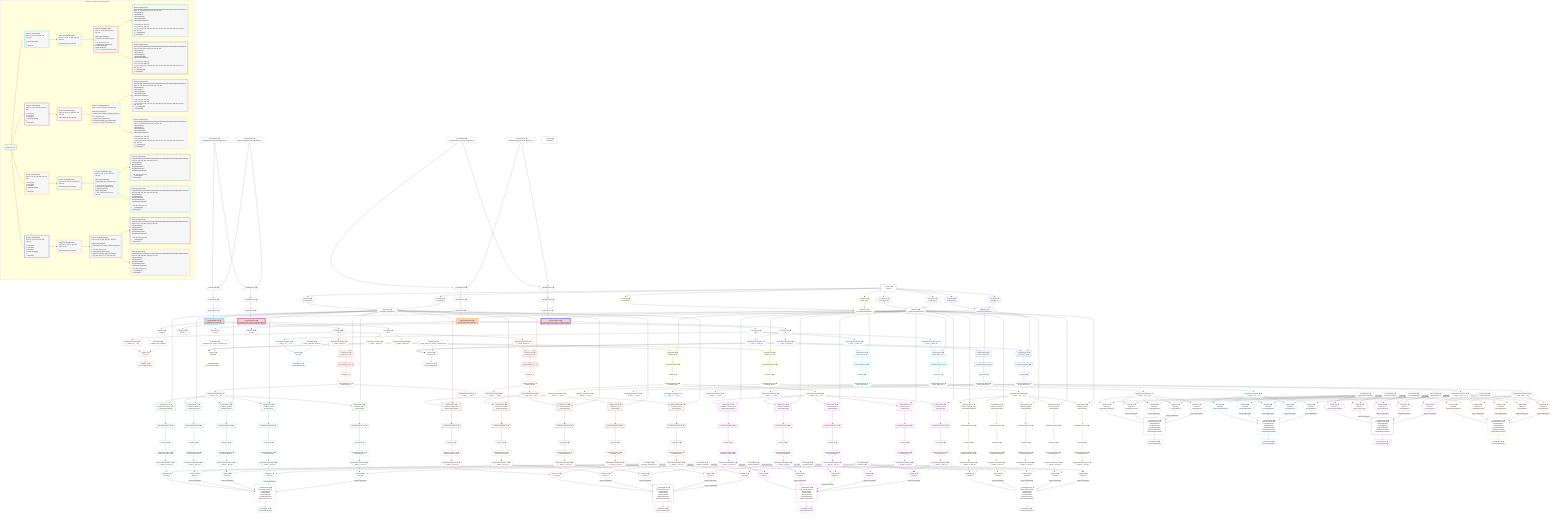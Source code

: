 %%{init: {'themeVariables': { 'fontSize': '12px'}}}%%
graph TD
    classDef path fill:#eee,stroke:#000,color:#000
    classDef plan fill:#fff,stroke-width:1px,color:#000
    classDef itemplan fill:#fff,stroke-width:2px,color:#000
    classDef unbatchedplan fill:#dff,stroke-width:1px,color:#000
    classDef sideeffectplan fill:#fcc,stroke-width:2px,color:#000
    classDef bucket fill:#f6f6f6,color:#000,stroke-width:2px,text-align:left

    subgraph "Buckets for mutations/v4/polymorphic.relay"
    Bucket0("Bucket 0 (root)"):::bucket
    Bucket1("Bucket 1 (mutationField)<br />Deps: 15, 16, 54, 328, 334, 339, 344, 349<br /><br />1: PgInsertSingle[11]<br />2: <br />ᐳ: Object[17]"):::bucket
    Bucket2("Bucket 2 (mutationField)<br />Deps: 28, 2, 82, 328, 334, 339, 344, 349<br /><br />1: Access[24]<br />2: Access[26]<br />3: Object[27]<br />4: PgInsertSingle[23]<br />5: <br />ᐳ: Object[29]"):::bucket
    Bucket3("Bucket 3 (mutationField)<br />Deps: 40, 2, 111, 432, 438, 442, 446, 450<br /><br />1: Access[36]<br />2: Access[38]<br />3: Object[39]<br />4: PgInsertSingle[35]<br />5: <br />ᐳ: Object[41]"):::bucket
    Bucket4("Bucket 4 (mutationField)<br />Deps: 52, 2, 139, 432, 438, 442, 446, 450<br /><br />1: Access[48]<br />2: Access[50]<br />3: Object[51]<br />4: PgInsertSingle[47]<br />5: <br />ᐳ: Object[53]"):::bucket
    Bucket5("Bucket 5 (nullableBoundary)<br />Deps: 17, 11, 54, 15, 328, 334, 339, 344, 349<br /><br />ROOT Object{1}ᐸ{result}ᐳ[17]"):::bucket
    Bucket6("Bucket 6 (nullableBoundary)<br />Deps: 29, 23, 82, 27, 328, 334, 339, 344, 349<br /><br />ROOT Object{2}ᐸ{result}ᐳ[29]"):::bucket
    Bucket7("Bucket 7 (nullableBoundary)<br />Deps: 41, 35, 111, 39, 432, 438, 442, 446, 450<br /><br />ROOT Object{3}ᐸ{result}ᐳ[41]"):::bucket
    Bucket8("Bucket 8 (nullableBoundary)<br />Deps: 53, 47, 139, 51, 432, 438, 442, 446, 450<br /><br />ROOT Object{4}ᐸ{result}ᐳ[53]"):::bucket
    Bucket9("Bucket 9 (nullableBoundary)<br />Deps: 11, 54, 15, 328, 334, 339, 344, 349<br /><br />ROOT PgInsertSingle{1}ᐸrelational_item_relations()ᐳ[11]<br />1: <br />ᐳ: 56, 55, 58, 59, 61, 73<br />2: PgSelect[62], PgSelect[74]<br />3: PgSelectRows[70], PgSelectRows[79]<br />ᐳ: 69, 72, 78, 81, 168, 208, 333, 359"):::bucket
    Bucket10("Bucket 10 (nullableBoundary)<br />Deps: 23, 82, 27, 328, 334, 339, 344, 349<br /><br />ROOT PgInsertSingle{2}ᐸrelational_item_relation_composite_pks()ᐳ[23]<br />1: <br />ᐳ: 84, 83, 86, 87, 88<br />2: PgSelect[91], PgSelect[103]<br />3: PgSelectRows[99], PgSelectRows[108]<br />ᐳ: 98, 101, 107, 110, 248, 288, 385, 411"):::bucket
    Bucket11("Bucket 11 (nullableBoundary)<br />Deps: 35, 111, 39, 432, 438, 442, 446, 450<br /><br />ROOT PgInsertSingle{3}ᐸsingle_table_item_relations()ᐳ[35]<br />1: <br />ᐳ: 113, 112, 115, 116, 118, 130<br />2: PgSelect[119], PgSelect[131]<br />3: PgSelectRows[127], PgSelectRows[136]<br />ᐳ: 126, 129, 135, 138, 433, 437, 455, 459"):::bucket
    Bucket12("Bucket 12 (nullableBoundary)<br />Deps: 47, 139, 51, 432, 438, 442, 446, 450<br /><br />ROOT PgInsertSingle{4}ᐸsingle_table_item_relation_composite_pks()ᐳ[47]<br />1: <br />ᐳ: 141, 140, 143, 144, 145<br />2: PgSelect[148], PgSelect[160]<br />3: PgSelectRows[156], PgSelectRows[165]<br />ᐳ: 155, 158, 164, 167, 477, 481, 499, 503"):::bucket
    Bucket13("Bucket 13 (polymorphic)<br />RelationalTopic,RelationalPost,RelationalDivider,RelationalChecklist,RelationalChecklistItem<br />Deps: 15, 168, 328, 334, 339, 344, 349, 72, 333<br />ᐳRelationalTopic<br />ᐳRelationalPost<br />ᐳRelationalDivider<br />ᐳRelationalChecklist<br />ᐳRelationalChecklistItem<br /><br />1: 169, 180, 187, 194, 201<br />2: 177, 184, 191, 198, 205<br />ᐳ: 176, 179, 183, 186, 190, 193, 197, 200, 204, 207, 329, 330, 335, 336, 340, 341, 345, 346, 350, 351<br />3: __DataOnly[332]<br />ᐳ: Lambda[331]"):::bucket
    Bucket14("Bucket 14 (polymorphic)<br />RelationalTopic,RelationalPost,RelationalDivider,RelationalChecklist,RelationalChecklistItem<br />Deps: 15, 208, 328, 334, 339, 344, 349, 81, 359<br />ᐳRelationalTopic<br />ᐳRelationalPost<br />ᐳRelationalDivider<br />ᐳRelationalChecklist<br />ᐳRelationalChecklistItem<br /><br />1: 209, 220, 227, 234, 241<br />2: 217, 224, 231, 238, 245<br />ᐳ: 216, 219, 223, 226, 230, 233, 237, 240, 244, 247, 355, 356, 361, 362, 366, 367, 371, 372, 376, 377<br />3: __DataOnly[358]<br />ᐳ: Lambda[357]"):::bucket
    Bucket15("Bucket 15 (polymorphic)<br />RelationalTopic,RelationalPost,RelationalDivider,RelationalChecklist,RelationalChecklistItem<br />Deps: 27, 248, 328, 334, 339, 344, 349, 101, 385<br />ᐳRelationalTopic<br />ᐳRelationalPost<br />ᐳRelationalDivider<br />ᐳRelationalChecklist<br />ᐳRelationalChecklistItem<br /><br />1: 249, 260, 267, 274, 281<br />2: 257, 264, 271, 278, 285<br />ᐳ: 256, 259, 263, 266, 270, 273, 277, 280, 284, 287, 381, 382, 387, 388, 392, 393, 397, 398, 402, 403<br />3: __DataOnly[384]<br />ᐳ: Lambda[383]"):::bucket
    Bucket16("Bucket 16 (polymorphic)<br />RelationalTopic,RelationalPost,RelationalDivider,RelationalChecklist,RelationalChecklistItem<br />Deps: 27, 288, 328, 334, 339, 344, 349, 110, 411<br />ᐳRelationalTopic<br />ᐳRelationalPost<br />ᐳRelationalDivider<br />ᐳRelationalChecklist<br />ᐳRelationalChecklistItem<br /><br />1: 289, 300, 307, 314, 321<br />2: 297, 304, 311, 318, 325<br />ᐳ: 296, 299, 303, 306, 310, 313, 317, 320, 324, 327, 407, 408, 413, 414, 418, 419, 423, 424, 428, 429<br />3: __DataOnly[410]<br />ᐳ: Lambda[409]"):::bucket
    Bucket17("Bucket 17 (polymorphic)<br />SingleTableTopic,SingleTablePost,SingleTableDivider,SingleTableChecklist,SingleTableChecklistItem<br />Deps: 432, 433, 438, 442, 446, 450, 129, 437<br />ᐳSingleTableTopic<br />ᐳSingleTablePost<br />ᐳSingleTableDivider<br />ᐳSingleTableChecklist<br />ᐳSingleTableChecklistItem<br /><br />1: 434, 439, 443, 447, 451<br />2: __DataOnly[436]<br />ᐳ: Lambda[435]"):::bucket
    Bucket18("Bucket 18 (polymorphic)<br />SingleTableTopic,SingleTablePost,SingleTableDivider,SingleTableChecklist,SingleTableChecklistItem<br />Deps: 432, 455, 438, 442, 446, 450, 138, 459<br />ᐳSingleTableTopic<br />ᐳSingleTablePost<br />ᐳSingleTableDivider<br />ᐳSingleTableChecklist<br />ᐳSingleTableChecklistItem<br /><br />1: 456, 461, 465, 469, 473<br />2: __DataOnly[458]<br />ᐳ: Lambda[457]"):::bucket
    Bucket19("Bucket 19 (polymorphic)<br />SingleTableTopic,SingleTablePost,SingleTableDivider,SingleTableChecklist,SingleTableChecklistItem<br />Deps: 432, 477, 438, 442, 446, 450, 158, 481<br />ᐳSingleTableTopic<br />ᐳSingleTablePost<br />ᐳSingleTableDivider<br />ᐳSingleTableChecklist<br />ᐳSingleTableChecklistItem<br /><br />1: 478, 483, 487, 491, 495<br />2: __DataOnly[480]<br />ᐳ: Lambda[479]"):::bucket
    Bucket20("Bucket 20 (polymorphic)<br />SingleTableTopic,SingleTablePost,SingleTableDivider,SingleTableChecklist,SingleTableChecklistItem<br />Deps: 432, 499, 438, 442, 446, 450, 167, 503<br />ᐳSingleTableTopic<br />ᐳSingleTablePost<br />ᐳSingleTableDivider<br />ᐳSingleTableChecklist<br />ᐳSingleTableChecklistItem<br /><br />1: 500, 505, 509, 513, 517<br />2: __DataOnly[502]<br />ᐳ: Lambda[501]"):::bucket
    end
    Bucket0 --> Bucket1 & Bucket2 & Bucket3 & Bucket4
    Bucket1 --> Bucket5
    Bucket2 --> Bucket6
    Bucket3 --> Bucket7
    Bucket4 --> Bucket8
    Bucket5 --> Bucket9
    Bucket6 --> Bucket10
    Bucket7 --> Bucket11
    Bucket8 --> Bucket12
    Bucket9 --> Bucket13 & Bucket14
    Bucket10 --> Bucket15 & Bucket16
    Bucket11 --> Bucket17 & Bucket18
    Bucket12 --> Bucket19 & Bucket20

    %% plan dependencies
    __InputObject8{{"__InputObject[8∈0] ➊"}}:::plan
    Constant520{{"Constant[520∈0] ➊<br />ᐸ'WyJyZWxhdGlvbmFsX3RvcGljcyIsMV0='ᐳ"}}:::plan
    Constant521{{"Constant[521∈0] ➊<br />ᐸ'WyJyZWxhdGlvbmFsX3RvcGljcyIsMl0='ᐳ"}}:::plan
    Constant520 & Constant521 --> __InputObject8
    __InputObject32{{"__InputObject[32∈0] ➊"}}:::plan
    Constant522{{"Constant[522∈0] ➊<br />ᐸ'WyJTaW5nbGVUYWJsZVRvcGljIiwxXQ=='ᐳ"}}:::plan
    Constant523{{"Constant[523∈0] ➊<br />ᐸ'WyJTaW5nbGVUYWJsZVRvcGljIiwyXQ=='ᐳ"}}:::plan
    Constant522 & Constant523 --> __InputObject32
    __InputObject6{{"__InputObject[6∈0] ➊"}}:::plan
    __InputObject8 --> __InputObject6
    Object15{{"Object[15∈0] ➊<br />ᐸ{pgSettings,withPgClient}ᐳ"}}:::plan
    Access12{{"Access[12∈0] ➊<br />ᐸ2.pgSettingsᐳ"}}:::plan
    Access14{{"Access[14∈0] ➊<br />ᐸ2.withPgClientᐳ"}}:::plan
    Access12 & Access14 --> Object15
    __InputObject18{{"__InputObject[18∈0] ➊"}}:::plan
    __InputObject20{{"__InputObject[20∈0] ➊"}}:::plan
    __InputObject20 --> __InputObject18
    Constant520 & Constant521 --> __InputObject20
    __InputObject30{{"__InputObject[30∈0] ➊"}}:::plan
    __InputObject32 --> __InputObject30
    __InputObject42{{"__InputObject[42∈0] ➊"}}:::plan
    __InputObject44{{"__InputObject[44∈0] ➊"}}:::plan
    __InputObject44 --> __InputObject42
    Constant522 & Constant523 --> __InputObject44
    __Value2["__Value[2∈0] ➊<br />ᐸcontextᐳ"]:::plan
    __Value2 --> Access12
    __Value2 --> Access14
    ApplyInput16{{"ApplyInput[16∈0] ➊"}}:::plan
    __InputObject6 --> ApplyInput16
    ApplyInput28{{"ApplyInput[28∈0] ➊"}}:::plan
    __InputObject18 --> ApplyInput28
    ApplyInput40{{"ApplyInput[40∈0] ➊"}}:::plan
    __InputObject30 --> ApplyInput40
    ApplyInput52{{"ApplyInput[52∈0] ➊"}}:::plan
    __InputObject42 --> ApplyInput52
    __Value4["__Value[4∈0] ➊<br />ᐸrootValueᐳ"]:::plan
    Constant54{{"Constant[54∈0] ➊<br />ᐸ'relational_item_relations'ᐳ"}}:::plan
    Constant82{{"Constant[82∈0] ➊<br />ᐸ'relational_item_relation_composite_pks'ᐳ"}}:::plan
    Constant111{{"Constant[111∈0] ➊<br />ᐸ'single_table_item_relations'ᐳ"}}:::plan
    Constant139{{"Constant[139∈0] ➊<br />ᐸ'single_table_item_relation_composite_pks'ᐳ"}}:::plan
    Constant328{{"Constant[328∈0] ➊<br />ᐸ'relational_topics'ᐳ"}}:::plan
    Constant334{{"Constant[334∈0] ➊<br />ᐸ'relational_posts'ᐳ"}}:::plan
    Constant339{{"Constant[339∈0] ➊<br />ᐸ'relational_dividers'ᐳ"}}:::plan
    Constant344{{"Constant[344∈0] ➊<br />ᐸ'relational_checklists'ᐳ"}}:::plan
    Constant349{{"Constant[349∈0] ➊<br />ᐸ'relational_checklist_items'ᐳ"}}:::plan
    Constant432{{"Constant[432∈0] ➊<br />ᐸ'SingleTableTopic'ᐳ"}}:::plan
    Constant438{{"Constant[438∈0] ➊<br />ᐸ'SingleTablePost'ᐳ"}}:::plan
    Constant442{{"Constant[442∈0] ➊<br />ᐸ'SingleTableDivider'ᐳ"}}:::plan
    Constant446{{"Constant[446∈0] ➊<br />ᐸ'SingleTableChecklist'ᐳ"}}:::plan
    Constant450{{"Constant[450∈0] ➊<br />ᐸ'SingleTableChecklistItem'ᐳ"}}:::plan
    PgInsertSingle11[["PgInsertSingle[11∈1] ➊<br />ᐸrelational_item_relations()ᐳ"]]:::sideeffectplan
    Object15 & ApplyInput16 --> PgInsertSingle11
    Object17{{"Object[17∈1] ➊<br />ᐸ{result}ᐳ"}}:::plan
    PgInsertSingle11 --> Object17
    List58{{"List[58∈9] ➊<br />ᐸ54,55ᐳ"}}:::plan
    PgClassExpression55{{"PgClassExpression[55∈9] ➊<br />ᐸ__relation...ons__.”id”ᐳ"}}:::plan
    Constant54 & PgClassExpression55 --> List58
    PgSelect62[["PgSelect[62∈9] ➊<br />ᐸrelational_itemsᐳ"]]:::plan
    PgClassExpression61{{"PgClassExpression[61∈9] ➊<br />ᐸ__relation...”child_id”ᐳ"}}:::plan
    Object15 & PgClassExpression61 --> PgSelect62
    PgSelect74[["PgSelect[74∈9] ➊<br />ᐸrelational_itemsᐳ"]]:::plan
    PgClassExpression73{{"PgClassExpression[73∈9] ➊<br />ᐸ__relation...parent_id”ᐳ"}}:::plan
    Object15 & PgClassExpression73 --> PgSelect74
    Access56{{"Access[56∈9] ➊<br />ᐸ11.tᐳ"}}:::plan
    Access56 --> PgClassExpression55
    PgInsertSingle11 --> Access56
    Lambda59{{"Lambda[59∈9] ➊<br />ᐸbase64JSONEncodeᐳ"}}:::plan
    List58 --> Lambda59
    Access56 --> PgClassExpression61
    First69{{"First[69∈9] ➊"}}:::plan
    PgSelectRows70[["PgSelectRows[70∈9] ➊"]]:::plan
    PgSelectRows70 --> First69
    PgSelect62 --> PgSelectRows70
    PgSelectSingle72{{"PgSelectSingle[72∈9] ➊<br />ᐸrelational_itemsᐳ"}}:::plan
    First69 --> PgSelectSingle72
    Access56 --> PgClassExpression73
    First78{{"First[78∈9] ➊"}}:::plan
    PgSelectRows79[["PgSelectRows[79∈9] ➊"]]:::plan
    PgSelectRows79 --> First78
    PgSelect74 --> PgSelectRows79
    PgSelectSingle81{{"PgSelectSingle[81∈9] ➊<br />ᐸrelational_itemsᐳ"}}:::plan
    First78 --> PgSelectSingle81
    PgClassExpression168{{"PgClassExpression[168∈9] ➊<br />ᐸ__relation...ems__.”id”ᐳ"}}:::plan
    PgSelectSingle72 --> PgClassExpression168
    PgClassExpression208{{"PgClassExpression[208∈9] ➊<br />ᐸ__relation...ems__.”id”ᐳ"}}:::plan
    PgSelectSingle81 --> PgClassExpression208
    PgClassExpression333{{"PgClassExpression[333∈9] ➊<br />ᐸ__relation...s__.”type”ᐳ"}}:::plan
    PgSelectSingle72 --> PgClassExpression333
    PgClassExpression359{{"PgClassExpression[359∈9] ➊<br />ᐸ__relation...s__.”type”ᐳ"}}:::plan
    PgSelectSingle81 --> PgClassExpression359
    __DataOnly332["__DataOnly[332∈13] ➊<br />ᐸ330,336,341,346,351ᐳ<br />ᐳRelationalTopic<br />ᐳRelationalPost<br />ᐳRelationalDivider<br />ᐳRelationalChecklist<br />ᐳRelationalChecklistItem"]:::plan
    List330{{"List[330∈13] ➊^<br />ᐸ328,329ᐳ"}}:::plan
    List336{{"List[336∈13] ➊^<br />ᐸ334,335ᐳ"}}:::plan
    List341{{"List[341∈13] ➊^<br />ᐸ339,340ᐳ"}}:::plan
    List346{{"List[346∈13] ➊^<br />ᐸ344,345ᐳ"}}:::plan
    List351{{"List[351∈13] ➊^<br />ᐸ349,350ᐳ"}}:::plan
    List330 -->|"trapError;trapInhibited"| __DataOnly332
    List336 -->|"trapError;trapInhibited"| __DataOnly332
    List341 -->|"trapError;trapInhibited"| __DataOnly332
    List346 -->|"trapError;trapInhibited"| __DataOnly332
    List351 --> __DataOnly332
    PgSelect169[["PgSelect[169∈13] ➊<br />ᐸrelational_topicsᐳ<br />ᐳRelationalTopic"]]:::plan
    Object15 & PgClassExpression168 --> PgSelect169
    PgSelect180[["PgSelect[180∈13] ➊<br />ᐸrelational_postsᐳ<br />ᐳRelationalPost"]]:::plan
    Object15 & PgClassExpression168 --> PgSelect180
    PgSelect187[["PgSelect[187∈13] ➊<br />ᐸrelational_dividersᐳ<br />ᐳRelationalDivider"]]:::plan
    Object15 & PgClassExpression168 --> PgSelect187
    PgSelect194[["PgSelect[194∈13] ➊<br />ᐸrelational_checklistsᐳ<br />ᐳRelationalChecklist"]]:::plan
    Object15 & PgClassExpression168 --> PgSelect194
    PgSelect201[["PgSelect[201∈13] ➊<br />ᐸrelational_checklist_itemsᐳ<br />ᐳRelationalChecklistItem"]]:::plan
    Object15 & PgClassExpression168 --> PgSelect201
    PgClassExpression329{{"PgClassExpression[329∈13] ➊^<br />ᐸ__relation...c_item_id”ᐳ"}}:::plan
    Constant328 & PgClassExpression329 --> List330
    PgClassExpression335{{"PgClassExpression[335∈13] ➊^<br />ᐸ__relation...t_item_id”ᐳ"}}:::plan
    Constant334 & PgClassExpression335 --> List336
    PgClassExpression340{{"PgClassExpression[340∈13] ➊^<br />ᐸ__relation...r_item_id”ᐳ"}}:::plan
    Constant339 & PgClassExpression340 --> List341
    PgClassExpression345{{"PgClassExpression[345∈13] ➊^<br />ᐸ__relation...t_item_id”ᐳ"}}:::plan
    Constant344 & PgClassExpression345 --> List346
    PgClassExpression350{{"PgClassExpression[350∈13] ➊^<br />ᐸ__relation...m_item_id”ᐳ"}}:::plan
    Constant349 & PgClassExpression350 --> List351
    First176{{"First[176∈13] ➊^"}}:::plan
    PgSelectRows177[["PgSelectRows[177∈13] ➊^"]]:::plan
    PgSelectRows177 --> First176
    PgSelect169 --> PgSelectRows177
    PgSelectSingle179{{"PgSelectSingle[179∈13] ➊^<br />ᐸrelational_topicsᐳ"}}:::plan
    First176 --> PgSelectSingle179
    First183{{"First[183∈13] ➊^"}}:::plan
    PgSelectRows184[["PgSelectRows[184∈13] ➊^"]]:::plan
    PgSelectRows184 --> First183
    PgSelect180 --> PgSelectRows184
    PgSelectSingle186{{"PgSelectSingle[186∈13] ➊^<br />ᐸrelational_postsᐳ"}}:::plan
    First183 --> PgSelectSingle186
    First190{{"First[190∈13] ➊^"}}:::plan
    PgSelectRows191[["PgSelectRows[191∈13] ➊^"]]:::plan
    PgSelectRows191 --> First190
    PgSelect187 --> PgSelectRows191
    PgSelectSingle193{{"PgSelectSingle[193∈13] ➊^<br />ᐸrelational_dividersᐳ"}}:::plan
    First190 --> PgSelectSingle193
    First197{{"First[197∈13] ➊^"}}:::plan
    PgSelectRows198[["PgSelectRows[198∈13] ➊^"]]:::plan
    PgSelectRows198 --> First197
    PgSelect194 --> PgSelectRows198
    PgSelectSingle200{{"PgSelectSingle[200∈13] ➊^<br />ᐸrelational_checklistsᐳ"}}:::plan
    First197 --> PgSelectSingle200
    First204{{"First[204∈13] ➊^"}}:::plan
    PgSelectRows205[["PgSelectRows[205∈13] ➊^"]]:::plan
    PgSelectRows205 --> First204
    PgSelect201 --> PgSelectRows205
    PgSelectSingle207{{"PgSelectSingle[207∈13] ➊^<br />ᐸrelational_checklist_itemsᐳ"}}:::plan
    First204 --> PgSelectSingle207
    PgSelectSingle179 --> PgClassExpression329
    Lambda331{{"Lambda[331∈13] ➊^<br />ᐸbase64JSONEncodeᐳ"}}:::plan
    __DataOnly332 --> Lambda331
    PgSelectSingle186 --> PgClassExpression335
    PgSelectSingle193 --> PgClassExpression340
    PgSelectSingle200 --> PgClassExpression345
    PgSelectSingle207 --> PgClassExpression350
    __DataOnly358["__DataOnly[358∈14] ➊<br />ᐸ356,362,367,372,377ᐳ<br />ᐳRelationalTopic<br />ᐳRelationalPost<br />ᐳRelationalDivider<br />ᐳRelationalChecklist<br />ᐳRelationalChecklistItem"]:::plan
    List356{{"List[356∈14] ➊^<br />ᐸ328,355ᐳ"}}:::plan
    List362{{"List[362∈14] ➊^<br />ᐸ334,361ᐳ"}}:::plan
    List367{{"List[367∈14] ➊^<br />ᐸ339,366ᐳ"}}:::plan
    List372{{"List[372∈14] ➊^<br />ᐸ344,371ᐳ"}}:::plan
    List377{{"List[377∈14] ➊^<br />ᐸ349,376ᐳ"}}:::plan
    List356 -->|"trapError;trapInhibited"| __DataOnly358
    List362 -->|"trapError;trapInhibited"| __DataOnly358
    List367 -->|"trapError;trapInhibited"| __DataOnly358
    List372 -->|"trapError;trapInhibited"| __DataOnly358
    List377 --> __DataOnly358
    PgSelect209[["PgSelect[209∈14] ➊<br />ᐸrelational_topicsᐳ<br />ᐳRelationalTopic"]]:::plan
    Object15 & PgClassExpression208 --> PgSelect209
    PgSelect220[["PgSelect[220∈14] ➊<br />ᐸrelational_postsᐳ<br />ᐳRelationalPost"]]:::plan
    Object15 & PgClassExpression208 --> PgSelect220
    PgSelect227[["PgSelect[227∈14] ➊<br />ᐸrelational_dividersᐳ<br />ᐳRelationalDivider"]]:::plan
    Object15 & PgClassExpression208 --> PgSelect227
    PgSelect234[["PgSelect[234∈14] ➊<br />ᐸrelational_checklistsᐳ<br />ᐳRelationalChecklist"]]:::plan
    Object15 & PgClassExpression208 --> PgSelect234
    PgSelect241[["PgSelect[241∈14] ➊<br />ᐸrelational_checklist_itemsᐳ<br />ᐳRelationalChecklistItem"]]:::plan
    Object15 & PgClassExpression208 --> PgSelect241
    PgClassExpression355{{"PgClassExpression[355∈14] ➊^<br />ᐸ__relation...c_item_id”ᐳ"}}:::plan
    Constant328 & PgClassExpression355 --> List356
    PgClassExpression361{{"PgClassExpression[361∈14] ➊^<br />ᐸ__relation...t_item_id”ᐳ"}}:::plan
    Constant334 & PgClassExpression361 --> List362
    PgClassExpression366{{"PgClassExpression[366∈14] ➊^<br />ᐸ__relation...r_item_id”ᐳ"}}:::plan
    Constant339 & PgClassExpression366 --> List367
    PgClassExpression371{{"PgClassExpression[371∈14] ➊^<br />ᐸ__relation...t_item_id”ᐳ"}}:::plan
    Constant344 & PgClassExpression371 --> List372
    PgClassExpression376{{"PgClassExpression[376∈14] ➊^<br />ᐸ__relation...m_item_id”ᐳ"}}:::plan
    Constant349 & PgClassExpression376 --> List377
    First216{{"First[216∈14] ➊^"}}:::plan
    PgSelectRows217[["PgSelectRows[217∈14] ➊^"]]:::plan
    PgSelectRows217 --> First216
    PgSelect209 --> PgSelectRows217
    PgSelectSingle219{{"PgSelectSingle[219∈14] ➊^<br />ᐸrelational_topicsᐳ"}}:::plan
    First216 --> PgSelectSingle219
    First223{{"First[223∈14] ➊^"}}:::plan
    PgSelectRows224[["PgSelectRows[224∈14] ➊^"]]:::plan
    PgSelectRows224 --> First223
    PgSelect220 --> PgSelectRows224
    PgSelectSingle226{{"PgSelectSingle[226∈14] ➊^<br />ᐸrelational_postsᐳ"}}:::plan
    First223 --> PgSelectSingle226
    First230{{"First[230∈14] ➊^"}}:::plan
    PgSelectRows231[["PgSelectRows[231∈14] ➊^"]]:::plan
    PgSelectRows231 --> First230
    PgSelect227 --> PgSelectRows231
    PgSelectSingle233{{"PgSelectSingle[233∈14] ➊^<br />ᐸrelational_dividersᐳ"}}:::plan
    First230 --> PgSelectSingle233
    First237{{"First[237∈14] ➊^"}}:::plan
    PgSelectRows238[["PgSelectRows[238∈14] ➊^"]]:::plan
    PgSelectRows238 --> First237
    PgSelect234 --> PgSelectRows238
    PgSelectSingle240{{"PgSelectSingle[240∈14] ➊^<br />ᐸrelational_checklistsᐳ"}}:::plan
    First237 --> PgSelectSingle240
    First244{{"First[244∈14] ➊^"}}:::plan
    PgSelectRows245[["PgSelectRows[245∈14] ➊^"]]:::plan
    PgSelectRows245 --> First244
    PgSelect241 --> PgSelectRows245
    PgSelectSingle247{{"PgSelectSingle[247∈14] ➊^<br />ᐸrelational_checklist_itemsᐳ"}}:::plan
    First244 --> PgSelectSingle247
    PgSelectSingle219 --> PgClassExpression355
    Lambda357{{"Lambda[357∈14] ➊^<br />ᐸbase64JSONEncodeᐳ"}}:::plan
    __DataOnly358 --> Lambda357
    PgSelectSingle226 --> PgClassExpression361
    PgSelectSingle233 --> PgClassExpression366
    PgSelectSingle240 --> PgClassExpression371
    PgSelectSingle247 --> PgClassExpression376
    PgInsertSingle23[["PgInsertSingle[23∈2] ➊<br />ᐸrelational_item_relation_composite_pks()ᐳ"]]:::sideeffectplan
    Object27{{"Object[27∈2] ➊<br />ᐸ{pgSettings,withPgClient}ᐳ"}}:::plan
    Object27 & ApplyInput28 --> PgInsertSingle23
    Access24{{"Access[24∈2] ➊<br />ᐸ2.pgSettingsᐳ"}}:::plan
    Access26{{"Access[26∈2] ➊<br />ᐸ2.withPgClientᐳ"}}:::plan
    Access24 & Access26 --> Object27
    __Value2 --> Access24
    __Value2 --> Access26
    Object29{{"Object[29∈2] ➊<br />ᐸ{result}ᐳ"}}:::plan
    PgInsertSingle23 --> Object29
    List87{{"List[87∈10] ➊<br />ᐸ82,83,86ᐳ"}}:::plan
    PgClassExpression83{{"PgClassExpression[83∈10] ➊<br />ᐸ__relation...parent_id”ᐳ"}}:::plan
    PgClassExpression86{{"PgClassExpression[86∈10] ➊<br />ᐸ__relation...”child_id”ᐳ"}}:::plan
    Constant82 & PgClassExpression83 & PgClassExpression86 --> List87
    PgSelect91[["PgSelect[91∈10] ➊<br />ᐸrelational_itemsᐳ"]]:::plan
    Object27 & PgClassExpression86 --> PgSelect91
    PgSelect103[["PgSelect[103∈10] ➊<br />ᐸrelational_itemsᐳ"]]:::plan
    Object27 & PgClassExpression83 --> PgSelect103
    Access84{{"Access[84∈10] ➊<br />ᐸ23.tᐳ"}}:::plan
    Access84 --> PgClassExpression83
    PgInsertSingle23 --> Access84
    Access84 --> PgClassExpression86
    Lambda88{{"Lambda[88∈10] ➊<br />ᐸbase64JSONEncodeᐳ"}}:::plan
    List87 --> Lambda88
    First98{{"First[98∈10] ➊"}}:::plan
    PgSelectRows99[["PgSelectRows[99∈10] ➊"]]:::plan
    PgSelectRows99 --> First98
    PgSelect91 --> PgSelectRows99
    PgSelectSingle101{{"PgSelectSingle[101∈10] ➊<br />ᐸrelational_itemsᐳ"}}:::plan
    First98 --> PgSelectSingle101
    First107{{"First[107∈10] ➊"}}:::plan
    PgSelectRows108[["PgSelectRows[108∈10] ➊"]]:::plan
    PgSelectRows108 --> First107
    PgSelect103 --> PgSelectRows108
    PgSelectSingle110{{"PgSelectSingle[110∈10] ➊<br />ᐸrelational_itemsᐳ"}}:::plan
    First107 --> PgSelectSingle110
    PgClassExpression248{{"PgClassExpression[248∈10] ➊<br />ᐸ__relation...ems__.”id”ᐳ"}}:::plan
    PgSelectSingle101 --> PgClassExpression248
    PgClassExpression288{{"PgClassExpression[288∈10] ➊<br />ᐸ__relation...ems__.”id”ᐳ"}}:::plan
    PgSelectSingle110 --> PgClassExpression288
    PgClassExpression385{{"PgClassExpression[385∈10] ➊<br />ᐸ__relation...s__.”type”ᐳ"}}:::plan
    PgSelectSingle101 --> PgClassExpression385
    PgClassExpression411{{"PgClassExpression[411∈10] ➊<br />ᐸ__relation...s__.”type”ᐳ"}}:::plan
    PgSelectSingle110 --> PgClassExpression411
    __DataOnly384["__DataOnly[384∈15] ➊<br />ᐸ382,388,393,398,403ᐳ<br />ᐳRelationalTopic<br />ᐳRelationalPost<br />ᐳRelationalDivider<br />ᐳRelationalChecklist<br />ᐳRelationalChecklistItem"]:::plan
    List382{{"List[382∈15] ➊^<br />ᐸ328,381ᐳ"}}:::plan
    List388{{"List[388∈15] ➊^<br />ᐸ334,387ᐳ"}}:::plan
    List393{{"List[393∈15] ➊^<br />ᐸ339,392ᐳ"}}:::plan
    List398{{"List[398∈15] ➊^<br />ᐸ344,397ᐳ"}}:::plan
    List403{{"List[403∈15] ➊^<br />ᐸ349,402ᐳ"}}:::plan
    List382 -->|"trapError;trapInhibited"| __DataOnly384
    List388 -->|"trapError;trapInhibited"| __DataOnly384
    List393 -->|"trapError;trapInhibited"| __DataOnly384
    List398 -->|"trapError;trapInhibited"| __DataOnly384
    List403 --> __DataOnly384
    PgSelect249[["PgSelect[249∈15] ➊<br />ᐸrelational_topicsᐳ<br />ᐳRelationalTopic"]]:::plan
    Object27 & PgClassExpression248 --> PgSelect249
    PgSelect260[["PgSelect[260∈15] ➊<br />ᐸrelational_postsᐳ<br />ᐳRelationalPost"]]:::plan
    Object27 & PgClassExpression248 --> PgSelect260
    PgSelect267[["PgSelect[267∈15] ➊<br />ᐸrelational_dividersᐳ<br />ᐳRelationalDivider"]]:::plan
    Object27 & PgClassExpression248 --> PgSelect267
    PgSelect274[["PgSelect[274∈15] ➊<br />ᐸrelational_checklistsᐳ<br />ᐳRelationalChecklist"]]:::plan
    Object27 & PgClassExpression248 --> PgSelect274
    PgSelect281[["PgSelect[281∈15] ➊<br />ᐸrelational_checklist_itemsᐳ<br />ᐳRelationalChecklistItem"]]:::plan
    Object27 & PgClassExpression248 --> PgSelect281
    PgClassExpression381{{"PgClassExpression[381∈15] ➊^<br />ᐸ__relation...c_item_id”ᐳ"}}:::plan
    Constant328 & PgClassExpression381 --> List382
    PgClassExpression387{{"PgClassExpression[387∈15] ➊^<br />ᐸ__relation...t_item_id”ᐳ"}}:::plan
    Constant334 & PgClassExpression387 --> List388
    PgClassExpression392{{"PgClassExpression[392∈15] ➊^<br />ᐸ__relation...r_item_id”ᐳ"}}:::plan
    Constant339 & PgClassExpression392 --> List393
    PgClassExpression397{{"PgClassExpression[397∈15] ➊^<br />ᐸ__relation...t_item_id”ᐳ"}}:::plan
    Constant344 & PgClassExpression397 --> List398
    PgClassExpression402{{"PgClassExpression[402∈15] ➊^<br />ᐸ__relation...m_item_id”ᐳ"}}:::plan
    Constant349 & PgClassExpression402 --> List403
    First256{{"First[256∈15] ➊^"}}:::plan
    PgSelectRows257[["PgSelectRows[257∈15] ➊^"]]:::plan
    PgSelectRows257 --> First256
    PgSelect249 --> PgSelectRows257
    PgSelectSingle259{{"PgSelectSingle[259∈15] ➊^<br />ᐸrelational_topicsᐳ"}}:::plan
    First256 --> PgSelectSingle259
    First263{{"First[263∈15] ➊^"}}:::plan
    PgSelectRows264[["PgSelectRows[264∈15] ➊^"]]:::plan
    PgSelectRows264 --> First263
    PgSelect260 --> PgSelectRows264
    PgSelectSingle266{{"PgSelectSingle[266∈15] ➊^<br />ᐸrelational_postsᐳ"}}:::plan
    First263 --> PgSelectSingle266
    First270{{"First[270∈15] ➊^"}}:::plan
    PgSelectRows271[["PgSelectRows[271∈15] ➊^"]]:::plan
    PgSelectRows271 --> First270
    PgSelect267 --> PgSelectRows271
    PgSelectSingle273{{"PgSelectSingle[273∈15] ➊^<br />ᐸrelational_dividersᐳ"}}:::plan
    First270 --> PgSelectSingle273
    First277{{"First[277∈15] ➊^"}}:::plan
    PgSelectRows278[["PgSelectRows[278∈15] ➊^"]]:::plan
    PgSelectRows278 --> First277
    PgSelect274 --> PgSelectRows278
    PgSelectSingle280{{"PgSelectSingle[280∈15] ➊^<br />ᐸrelational_checklistsᐳ"}}:::plan
    First277 --> PgSelectSingle280
    First284{{"First[284∈15] ➊^"}}:::plan
    PgSelectRows285[["PgSelectRows[285∈15] ➊^"]]:::plan
    PgSelectRows285 --> First284
    PgSelect281 --> PgSelectRows285
    PgSelectSingle287{{"PgSelectSingle[287∈15] ➊^<br />ᐸrelational_checklist_itemsᐳ"}}:::plan
    First284 --> PgSelectSingle287
    PgSelectSingle259 --> PgClassExpression381
    Lambda383{{"Lambda[383∈15] ➊^<br />ᐸbase64JSONEncodeᐳ"}}:::plan
    __DataOnly384 --> Lambda383
    PgSelectSingle266 --> PgClassExpression387
    PgSelectSingle273 --> PgClassExpression392
    PgSelectSingle280 --> PgClassExpression397
    PgSelectSingle287 --> PgClassExpression402
    __DataOnly410["__DataOnly[410∈16] ➊<br />ᐸ408,414,419,424,429ᐳ<br />ᐳRelationalTopic<br />ᐳRelationalPost<br />ᐳRelationalDivider<br />ᐳRelationalChecklist<br />ᐳRelationalChecklistItem"]:::plan
    List408{{"List[408∈16] ➊^<br />ᐸ328,407ᐳ"}}:::plan
    List414{{"List[414∈16] ➊^<br />ᐸ334,413ᐳ"}}:::plan
    List419{{"List[419∈16] ➊^<br />ᐸ339,418ᐳ"}}:::plan
    List424{{"List[424∈16] ➊^<br />ᐸ344,423ᐳ"}}:::plan
    List429{{"List[429∈16] ➊^<br />ᐸ349,428ᐳ"}}:::plan
    List408 -->|"trapError;trapInhibited"| __DataOnly410
    List414 -->|"trapError;trapInhibited"| __DataOnly410
    List419 -->|"trapError;trapInhibited"| __DataOnly410
    List424 -->|"trapError;trapInhibited"| __DataOnly410
    List429 --> __DataOnly410
    PgSelect289[["PgSelect[289∈16] ➊<br />ᐸrelational_topicsᐳ<br />ᐳRelationalTopic"]]:::plan
    Object27 & PgClassExpression288 --> PgSelect289
    PgSelect300[["PgSelect[300∈16] ➊<br />ᐸrelational_postsᐳ<br />ᐳRelationalPost"]]:::plan
    Object27 & PgClassExpression288 --> PgSelect300
    PgSelect307[["PgSelect[307∈16] ➊<br />ᐸrelational_dividersᐳ<br />ᐳRelationalDivider"]]:::plan
    Object27 & PgClassExpression288 --> PgSelect307
    PgSelect314[["PgSelect[314∈16] ➊<br />ᐸrelational_checklistsᐳ<br />ᐳRelationalChecklist"]]:::plan
    Object27 & PgClassExpression288 --> PgSelect314
    PgSelect321[["PgSelect[321∈16] ➊<br />ᐸrelational_checklist_itemsᐳ<br />ᐳRelationalChecklistItem"]]:::plan
    Object27 & PgClassExpression288 --> PgSelect321
    PgClassExpression407{{"PgClassExpression[407∈16] ➊^<br />ᐸ__relation...c_item_id”ᐳ"}}:::plan
    Constant328 & PgClassExpression407 --> List408
    PgClassExpression413{{"PgClassExpression[413∈16] ➊^<br />ᐸ__relation...t_item_id”ᐳ"}}:::plan
    Constant334 & PgClassExpression413 --> List414
    PgClassExpression418{{"PgClassExpression[418∈16] ➊^<br />ᐸ__relation...r_item_id”ᐳ"}}:::plan
    Constant339 & PgClassExpression418 --> List419
    PgClassExpression423{{"PgClassExpression[423∈16] ➊^<br />ᐸ__relation...t_item_id”ᐳ"}}:::plan
    Constant344 & PgClassExpression423 --> List424
    PgClassExpression428{{"PgClassExpression[428∈16] ➊^<br />ᐸ__relation...m_item_id”ᐳ"}}:::plan
    Constant349 & PgClassExpression428 --> List429
    First296{{"First[296∈16] ➊^"}}:::plan
    PgSelectRows297[["PgSelectRows[297∈16] ➊^"]]:::plan
    PgSelectRows297 --> First296
    PgSelect289 --> PgSelectRows297
    PgSelectSingle299{{"PgSelectSingle[299∈16] ➊^<br />ᐸrelational_topicsᐳ"}}:::plan
    First296 --> PgSelectSingle299
    First303{{"First[303∈16] ➊^"}}:::plan
    PgSelectRows304[["PgSelectRows[304∈16] ➊^"]]:::plan
    PgSelectRows304 --> First303
    PgSelect300 --> PgSelectRows304
    PgSelectSingle306{{"PgSelectSingle[306∈16] ➊^<br />ᐸrelational_postsᐳ"}}:::plan
    First303 --> PgSelectSingle306
    First310{{"First[310∈16] ➊^"}}:::plan
    PgSelectRows311[["PgSelectRows[311∈16] ➊^"]]:::plan
    PgSelectRows311 --> First310
    PgSelect307 --> PgSelectRows311
    PgSelectSingle313{{"PgSelectSingle[313∈16] ➊^<br />ᐸrelational_dividersᐳ"}}:::plan
    First310 --> PgSelectSingle313
    First317{{"First[317∈16] ➊^"}}:::plan
    PgSelectRows318[["PgSelectRows[318∈16] ➊^"]]:::plan
    PgSelectRows318 --> First317
    PgSelect314 --> PgSelectRows318
    PgSelectSingle320{{"PgSelectSingle[320∈16] ➊^<br />ᐸrelational_checklistsᐳ"}}:::plan
    First317 --> PgSelectSingle320
    First324{{"First[324∈16] ➊^"}}:::plan
    PgSelectRows325[["PgSelectRows[325∈16] ➊^"]]:::plan
    PgSelectRows325 --> First324
    PgSelect321 --> PgSelectRows325
    PgSelectSingle327{{"PgSelectSingle[327∈16] ➊^<br />ᐸrelational_checklist_itemsᐳ"}}:::plan
    First324 --> PgSelectSingle327
    PgSelectSingle299 --> PgClassExpression407
    Lambda409{{"Lambda[409∈16] ➊^<br />ᐸbase64JSONEncodeᐳ"}}:::plan
    __DataOnly410 --> Lambda409
    PgSelectSingle306 --> PgClassExpression413
    PgSelectSingle313 --> PgClassExpression418
    PgSelectSingle320 --> PgClassExpression423
    PgSelectSingle327 --> PgClassExpression428
    PgInsertSingle35[["PgInsertSingle[35∈3] ➊<br />ᐸsingle_table_item_relations()ᐳ"]]:::sideeffectplan
    Object39{{"Object[39∈3] ➊<br />ᐸ{pgSettings,withPgClient}ᐳ"}}:::plan
    Object39 & ApplyInput40 --> PgInsertSingle35
    Access36{{"Access[36∈3] ➊<br />ᐸ2.pgSettingsᐳ"}}:::plan
    Access38{{"Access[38∈3] ➊<br />ᐸ2.withPgClientᐳ"}}:::plan
    Access36 & Access38 --> Object39
    __Value2 --> Access36
    __Value2 --> Access38
    Object41{{"Object[41∈3] ➊<br />ᐸ{result}ᐳ"}}:::plan
    PgInsertSingle35 --> Object41
    List115{{"List[115∈11] ➊<br />ᐸ111,112ᐳ"}}:::plan
    PgClassExpression112{{"PgClassExpression[112∈11] ➊<br />ᐸ__single_t...ons__.”id”ᐳ"}}:::plan
    Constant111 & PgClassExpression112 --> List115
    PgSelect119[["PgSelect[119∈11] ➊<br />ᐸsingle_table_itemsᐳ"]]:::plan
    PgClassExpression118{{"PgClassExpression[118∈11] ➊<br />ᐸ__single_t...”child_id”ᐳ"}}:::plan
    Object39 & PgClassExpression118 --> PgSelect119
    PgSelect131[["PgSelect[131∈11] ➊<br />ᐸsingle_table_itemsᐳ"]]:::plan
    PgClassExpression130{{"PgClassExpression[130∈11] ➊<br />ᐸ__single_t...parent_id”ᐳ"}}:::plan
    Object39 & PgClassExpression130 --> PgSelect131
    Access113{{"Access[113∈11] ➊<br />ᐸ35.tᐳ"}}:::plan
    Access113 --> PgClassExpression112
    PgInsertSingle35 --> Access113
    Lambda116{{"Lambda[116∈11] ➊<br />ᐸbase64JSONEncodeᐳ"}}:::plan
    List115 --> Lambda116
    Access113 --> PgClassExpression118
    First126{{"First[126∈11] ➊"}}:::plan
    PgSelectRows127[["PgSelectRows[127∈11] ➊"]]:::plan
    PgSelectRows127 --> First126
    PgSelect119 --> PgSelectRows127
    PgSelectSingle129{{"PgSelectSingle[129∈11] ➊<br />ᐸsingle_table_itemsᐳ"}}:::plan
    First126 --> PgSelectSingle129
    Access113 --> PgClassExpression130
    First135{{"First[135∈11] ➊"}}:::plan
    PgSelectRows136[["PgSelectRows[136∈11] ➊"]]:::plan
    PgSelectRows136 --> First135
    PgSelect131 --> PgSelectRows136
    PgSelectSingle138{{"PgSelectSingle[138∈11] ➊<br />ᐸsingle_table_itemsᐳ"}}:::plan
    First135 --> PgSelectSingle138
    PgClassExpression433{{"PgClassExpression[433∈11] ➊<br />ᐸ__single_t...ems__.”id”ᐳ"}}:::plan
    PgSelectSingle129 --> PgClassExpression433
    PgClassExpression437{{"PgClassExpression[437∈11] ➊<br />ᐸ__single_t...s__.”type”ᐳ"}}:::plan
    PgSelectSingle129 --> PgClassExpression437
    PgClassExpression455{{"PgClassExpression[455∈11] ➊<br />ᐸ__single_t...ems__.”id”ᐳ"}}:::plan
    PgSelectSingle138 --> PgClassExpression455
    PgClassExpression459{{"PgClassExpression[459∈11] ➊<br />ᐸ__single_t...s__.”type”ᐳ"}}:::plan
    PgSelectSingle138 --> PgClassExpression459
    __DataOnly436["__DataOnly[436∈17] ➊<br />ᐸ434,439,443,447,451ᐳ<br />ᐳSingleTableTopic<br />ᐳSingleTablePost<br />ᐳSingleTableDivider<br />ᐳSingleTableChecklist<br />ᐳSingleTableChecklistItem"]:::plan
    List434{{"List[434∈17] ➊<br />ᐸ432,433ᐳ<br />ᐳSingleTableTopic"}}:::plan
    List439{{"List[439∈17] ➊<br />ᐸ438,433ᐳ<br />ᐳSingleTablePost"}}:::plan
    List443{{"List[443∈17] ➊<br />ᐸ442,433ᐳ<br />ᐳSingleTableDivider"}}:::plan
    List447{{"List[447∈17] ➊<br />ᐸ446,433ᐳ<br />ᐳSingleTableChecklist"}}:::plan
    List451{{"List[451∈17] ➊<br />ᐸ450,433ᐳ<br />ᐳSingleTableChecklistItem"}}:::plan
    List434 -->|"trapError;trapInhibited"| __DataOnly436
    List439 -->|"trapError;trapInhibited"| __DataOnly436
    List443 -->|"trapError;trapInhibited"| __DataOnly436
    List447 -->|"trapError;trapInhibited"| __DataOnly436
    List451 --> __DataOnly436
    Constant432 & PgClassExpression433 --> List434
    Constant438 & PgClassExpression433 --> List439
    Constant442 & PgClassExpression433 --> List443
    Constant446 & PgClassExpression433 --> List447
    Constant450 & PgClassExpression433 --> List451
    Lambda435{{"Lambda[435∈17] ➊^<br />ᐸbase64JSONEncodeᐳ"}}:::plan
    __DataOnly436 --> Lambda435
    __DataOnly458["__DataOnly[458∈18] ➊<br />ᐸ456,461,465,469,473ᐳ<br />ᐳSingleTableTopic<br />ᐳSingleTablePost<br />ᐳSingleTableDivider<br />ᐳSingleTableChecklist<br />ᐳSingleTableChecklistItem"]:::plan
    List456{{"List[456∈18] ➊<br />ᐸ432,455ᐳ<br />ᐳSingleTableTopic"}}:::plan
    List461{{"List[461∈18] ➊<br />ᐸ438,455ᐳ<br />ᐳSingleTablePost"}}:::plan
    List465{{"List[465∈18] ➊<br />ᐸ442,455ᐳ<br />ᐳSingleTableDivider"}}:::plan
    List469{{"List[469∈18] ➊<br />ᐸ446,455ᐳ<br />ᐳSingleTableChecklist"}}:::plan
    List473{{"List[473∈18] ➊<br />ᐸ450,455ᐳ<br />ᐳSingleTableChecklistItem"}}:::plan
    List456 -->|"trapError;trapInhibited"| __DataOnly458
    List461 -->|"trapError;trapInhibited"| __DataOnly458
    List465 -->|"trapError;trapInhibited"| __DataOnly458
    List469 -->|"trapError;trapInhibited"| __DataOnly458
    List473 --> __DataOnly458
    Constant432 & PgClassExpression455 --> List456
    Constant438 & PgClassExpression455 --> List461
    Constant442 & PgClassExpression455 --> List465
    Constant446 & PgClassExpression455 --> List469
    Constant450 & PgClassExpression455 --> List473
    Lambda457{{"Lambda[457∈18] ➊^<br />ᐸbase64JSONEncodeᐳ"}}:::plan
    __DataOnly458 --> Lambda457
    PgInsertSingle47[["PgInsertSingle[47∈4] ➊<br />ᐸsingle_table_item_relation_composite_pks()ᐳ"]]:::sideeffectplan
    Object51{{"Object[51∈4] ➊<br />ᐸ{pgSettings,withPgClient}ᐳ"}}:::plan
    Object51 & ApplyInput52 --> PgInsertSingle47
    Access48{{"Access[48∈4] ➊<br />ᐸ2.pgSettingsᐳ"}}:::plan
    Access50{{"Access[50∈4] ➊<br />ᐸ2.withPgClientᐳ"}}:::plan
    Access48 & Access50 --> Object51
    __Value2 --> Access48
    __Value2 --> Access50
    Object53{{"Object[53∈4] ➊<br />ᐸ{result}ᐳ"}}:::plan
    PgInsertSingle47 --> Object53
    List144{{"List[144∈12] ➊<br />ᐸ139,140,143ᐳ"}}:::plan
    PgClassExpression140{{"PgClassExpression[140∈12] ➊<br />ᐸ__single_t...parent_id”ᐳ"}}:::plan
    PgClassExpression143{{"PgClassExpression[143∈12] ➊<br />ᐸ__single_t...”child_id”ᐳ"}}:::plan
    Constant139 & PgClassExpression140 & PgClassExpression143 --> List144
    PgSelect148[["PgSelect[148∈12] ➊<br />ᐸsingle_table_itemsᐳ"]]:::plan
    Object51 & PgClassExpression143 --> PgSelect148
    PgSelect160[["PgSelect[160∈12] ➊<br />ᐸsingle_table_itemsᐳ"]]:::plan
    Object51 & PgClassExpression140 --> PgSelect160
    Access141{{"Access[141∈12] ➊<br />ᐸ47.tᐳ"}}:::plan
    Access141 --> PgClassExpression140
    PgInsertSingle47 --> Access141
    Access141 --> PgClassExpression143
    Lambda145{{"Lambda[145∈12] ➊<br />ᐸbase64JSONEncodeᐳ"}}:::plan
    List144 --> Lambda145
    First155{{"First[155∈12] ➊"}}:::plan
    PgSelectRows156[["PgSelectRows[156∈12] ➊"]]:::plan
    PgSelectRows156 --> First155
    PgSelect148 --> PgSelectRows156
    PgSelectSingle158{{"PgSelectSingle[158∈12] ➊<br />ᐸsingle_table_itemsᐳ"}}:::plan
    First155 --> PgSelectSingle158
    First164{{"First[164∈12] ➊"}}:::plan
    PgSelectRows165[["PgSelectRows[165∈12] ➊"]]:::plan
    PgSelectRows165 --> First164
    PgSelect160 --> PgSelectRows165
    PgSelectSingle167{{"PgSelectSingle[167∈12] ➊<br />ᐸsingle_table_itemsᐳ"}}:::plan
    First164 --> PgSelectSingle167
    PgClassExpression477{{"PgClassExpression[477∈12] ➊<br />ᐸ__single_t...ems__.”id”ᐳ"}}:::plan
    PgSelectSingle158 --> PgClassExpression477
    PgClassExpression481{{"PgClassExpression[481∈12] ➊<br />ᐸ__single_t...s__.”type”ᐳ"}}:::plan
    PgSelectSingle158 --> PgClassExpression481
    PgClassExpression499{{"PgClassExpression[499∈12] ➊<br />ᐸ__single_t...ems__.”id”ᐳ"}}:::plan
    PgSelectSingle167 --> PgClassExpression499
    PgClassExpression503{{"PgClassExpression[503∈12] ➊<br />ᐸ__single_t...s__.”type”ᐳ"}}:::plan
    PgSelectSingle167 --> PgClassExpression503
    __DataOnly480["__DataOnly[480∈19] ➊<br />ᐸ478,483,487,491,495ᐳ<br />ᐳSingleTableTopic<br />ᐳSingleTablePost<br />ᐳSingleTableDivider<br />ᐳSingleTableChecklist<br />ᐳSingleTableChecklistItem"]:::plan
    List478{{"List[478∈19] ➊<br />ᐸ432,477ᐳ<br />ᐳSingleTableTopic"}}:::plan
    List483{{"List[483∈19] ➊<br />ᐸ438,477ᐳ<br />ᐳSingleTablePost"}}:::plan
    List487{{"List[487∈19] ➊<br />ᐸ442,477ᐳ<br />ᐳSingleTableDivider"}}:::plan
    List491{{"List[491∈19] ➊<br />ᐸ446,477ᐳ<br />ᐳSingleTableChecklist"}}:::plan
    List495{{"List[495∈19] ➊<br />ᐸ450,477ᐳ<br />ᐳSingleTableChecklistItem"}}:::plan
    List478 -->|"trapError;trapInhibited"| __DataOnly480
    List483 -->|"trapError;trapInhibited"| __DataOnly480
    List487 -->|"trapError;trapInhibited"| __DataOnly480
    List491 -->|"trapError;trapInhibited"| __DataOnly480
    List495 --> __DataOnly480
    Constant432 & PgClassExpression477 --> List478
    Constant438 & PgClassExpression477 --> List483
    Constant442 & PgClassExpression477 --> List487
    Constant446 & PgClassExpression477 --> List491
    Constant450 & PgClassExpression477 --> List495
    Lambda479{{"Lambda[479∈19] ➊^<br />ᐸbase64JSONEncodeᐳ"}}:::plan
    __DataOnly480 --> Lambda479
    __DataOnly502["__DataOnly[502∈20] ➊<br />ᐸ500,505,509,513,517ᐳ<br />ᐳSingleTableTopic<br />ᐳSingleTablePost<br />ᐳSingleTableDivider<br />ᐳSingleTableChecklist<br />ᐳSingleTableChecklistItem"]:::plan
    List500{{"List[500∈20] ➊<br />ᐸ432,499ᐳ<br />ᐳSingleTableTopic"}}:::plan
    List505{{"List[505∈20] ➊<br />ᐸ438,499ᐳ<br />ᐳSingleTablePost"}}:::plan
    List509{{"List[509∈20] ➊<br />ᐸ442,499ᐳ<br />ᐳSingleTableDivider"}}:::plan
    List513{{"List[513∈20] ➊<br />ᐸ446,499ᐳ<br />ᐳSingleTableChecklist"}}:::plan
    List517{{"List[517∈20] ➊<br />ᐸ450,499ᐳ<br />ᐳSingleTableChecklistItem"}}:::plan
    List500 -->|"trapError;trapInhibited"| __DataOnly502
    List505 -->|"trapError;trapInhibited"| __DataOnly502
    List509 -->|"trapError;trapInhibited"| __DataOnly502
    List513 -->|"trapError;trapInhibited"| __DataOnly502
    List517 --> __DataOnly502
    Constant432 & PgClassExpression499 --> List500
    Constant438 & PgClassExpression499 --> List505
    Constant442 & PgClassExpression499 --> List509
    Constant446 & PgClassExpression499 --> List513
    Constant450 & PgClassExpression499 --> List517
    Lambda501{{"Lambda[501∈20] ➊^<br />ᐸbase64JSONEncodeᐳ"}}:::plan
    __DataOnly502 --> Lambda501

    %% define steps
    classDef bucket0 stroke:#696969
    class Bucket0,__Value2,__Value4,__InputObject6,__InputObject8,Access12,Access14,Object15,ApplyInput16,__InputObject18,__InputObject20,ApplyInput28,__InputObject30,__InputObject32,ApplyInput40,__InputObject42,__InputObject44,ApplyInput52,Constant54,Constant82,Constant111,Constant139,Constant328,Constant334,Constant339,Constant344,Constant349,Constant432,Constant438,Constant442,Constant446,Constant450,Constant520,Constant521,Constant522,Constant523 bucket0
    classDef bucket1 stroke:#00bfff
    class Bucket1,PgInsertSingle11,Object17 bucket1
    classDef bucket2 stroke:#7f007f
    class Bucket2,PgInsertSingle23,Access24,Access26,Object27,Object29 bucket2
    classDef bucket3 stroke:#ffa500
    class Bucket3,PgInsertSingle35,Access36,Access38,Object39,Object41 bucket3
    classDef bucket4 stroke:#0000ff
    class Bucket4,PgInsertSingle47,Access48,Access50,Object51,Object53 bucket4
    classDef bucket5 stroke:#7fff00
    class Bucket5 bucket5
    classDef bucket6 stroke:#ff1493
    class Bucket6 bucket6
    classDef bucket7 stroke:#808000
    class Bucket7 bucket7
    classDef bucket8 stroke:#dda0dd
    class Bucket8 bucket8
    classDef bucket9 stroke:#ff0000
    class Bucket9,PgClassExpression55,Access56,List58,Lambda59,PgClassExpression61,PgSelect62,First69,PgSelectRows70,PgSelectSingle72,PgClassExpression73,PgSelect74,First78,PgSelectRows79,PgSelectSingle81,PgClassExpression168,PgClassExpression208,PgClassExpression333,PgClassExpression359 bucket9
    classDef bucket10 stroke:#ffff00
    class Bucket10,PgClassExpression83,Access84,PgClassExpression86,List87,Lambda88,PgSelect91,First98,PgSelectRows99,PgSelectSingle101,PgSelect103,First107,PgSelectRows108,PgSelectSingle110,PgClassExpression248,PgClassExpression288,PgClassExpression385,PgClassExpression411 bucket10
    classDef bucket11 stroke:#00ffff
    class Bucket11,PgClassExpression112,Access113,List115,Lambda116,PgClassExpression118,PgSelect119,First126,PgSelectRows127,PgSelectSingle129,PgClassExpression130,PgSelect131,First135,PgSelectRows136,PgSelectSingle138,PgClassExpression433,PgClassExpression437,PgClassExpression455,PgClassExpression459 bucket11
    classDef bucket12 stroke:#4169e1
    class Bucket12,PgClassExpression140,Access141,PgClassExpression143,List144,Lambda145,PgSelect148,First155,PgSelectRows156,PgSelectSingle158,PgSelect160,First164,PgSelectRows165,PgSelectSingle167,PgClassExpression477,PgClassExpression481,PgClassExpression499,PgClassExpression503 bucket12
    classDef bucket13 stroke:#3cb371
    class Bucket13,PgSelect169,First176,PgSelectRows177,PgSelectSingle179,PgSelect180,First183,PgSelectRows184,PgSelectSingle186,PgSelect187,First190,PgSelectRows191,PgSelectSingle193,PgSelect194,First197,PgSelectRows198,PgSelectSingle200,PgSelect201,First204,PgSelectRows205,PgSelectSingle207,PgClassExpression329,List330,Lambda331,__DataOnly332,PgClassExpression335,List336,PgClassExpression340,List341,PgClassExpression345,List346,PgClassExpression350,List351 bucket13
    classDef bucket14 stroke:#a52a2a
    class Bucket14,PgSelect209,First216,PgSelectRows217,PgSelectSingle219,PgSelect220,First223,PgSelectRows224,PgSelectSingle226,PgSelect227,First230,PgSelectRows231,PgSelectSingle233,PgSelect234,First237,PgSelectRows238,PgSelectSingle240,PgSelect241,First244,PgSelectRows245,PgSelectSingle247,PgClassExpression355,List356,Lambda357,__DataOnly358,PgClassExpression361,List362,PgClassExpression366,List367,PgClassExpression371,List372,PgClassExpression376,List377 bucket14
    classDef bucket15 stroke:#ff00ff
    class Bucket15,PgSelect249,First256,PgSelectRows257,PgSelectSingle259,PgSelect260,First263,PgSelectRows264,PgSelectSingle266,PgSelect267,First270,PgSelectRows271,PgSelectSingle273,PgSelect274,First277,PgSelectRows278,PgSelectSingle280,PgSelect281,First284,PgSelectRows285,PgSelectSingle287,PgClassExpression381,List382,Lambda383,__DataOnly384,PgClassExpression387,List388,PgClassExpression392,List393,PgClassExpression397,List398,PgClassExpression402,List403 bucket15
    classDef bucket16 stroke:#f5deb3
    class Bucket16,PgSelect289,First296,PgSelectRows297,PgSelectSingle299,PgSelect300,First303,PgSelectRows304,PgSelectSingle306,PgSelect307,First310,PgSelectRows311,PgSelectSingle313,PgSelect314,First317,PgSelectRows318,PgSelectSingle320,PgSelect321,First324,PgSelectRows325,PgSelectSingle327,PgClassExpression407,List408,Lambda409,__DataOnly410,PgClassExpression413,List414,PgClassExpression418,List419,PgClassExpression423,List424,PgClassExpression428,List429 bucket16
    classDef bucket17 stroke:#696969
    class Bucket17,List434,Lambda435,__DataOnly436,List439,List443,List447,List451 bucket17
    classDef bucket18 stroke:#00bfff
    class Bucket18,List456,Lambda457,__DataOnly458,List461,List465,List469,List473 bucket18
    classDef bucket19 stroke:#7f007f
    class Bucket19,List478,Lambda479,__DataOnly480,List483,List487,List491,List495 bucket19
    classDef bucket20 stroke:#ffa500
    class Bucket20,List500,Lambda501,__DataOnly502,List505,List509,List513,List517 bucket20